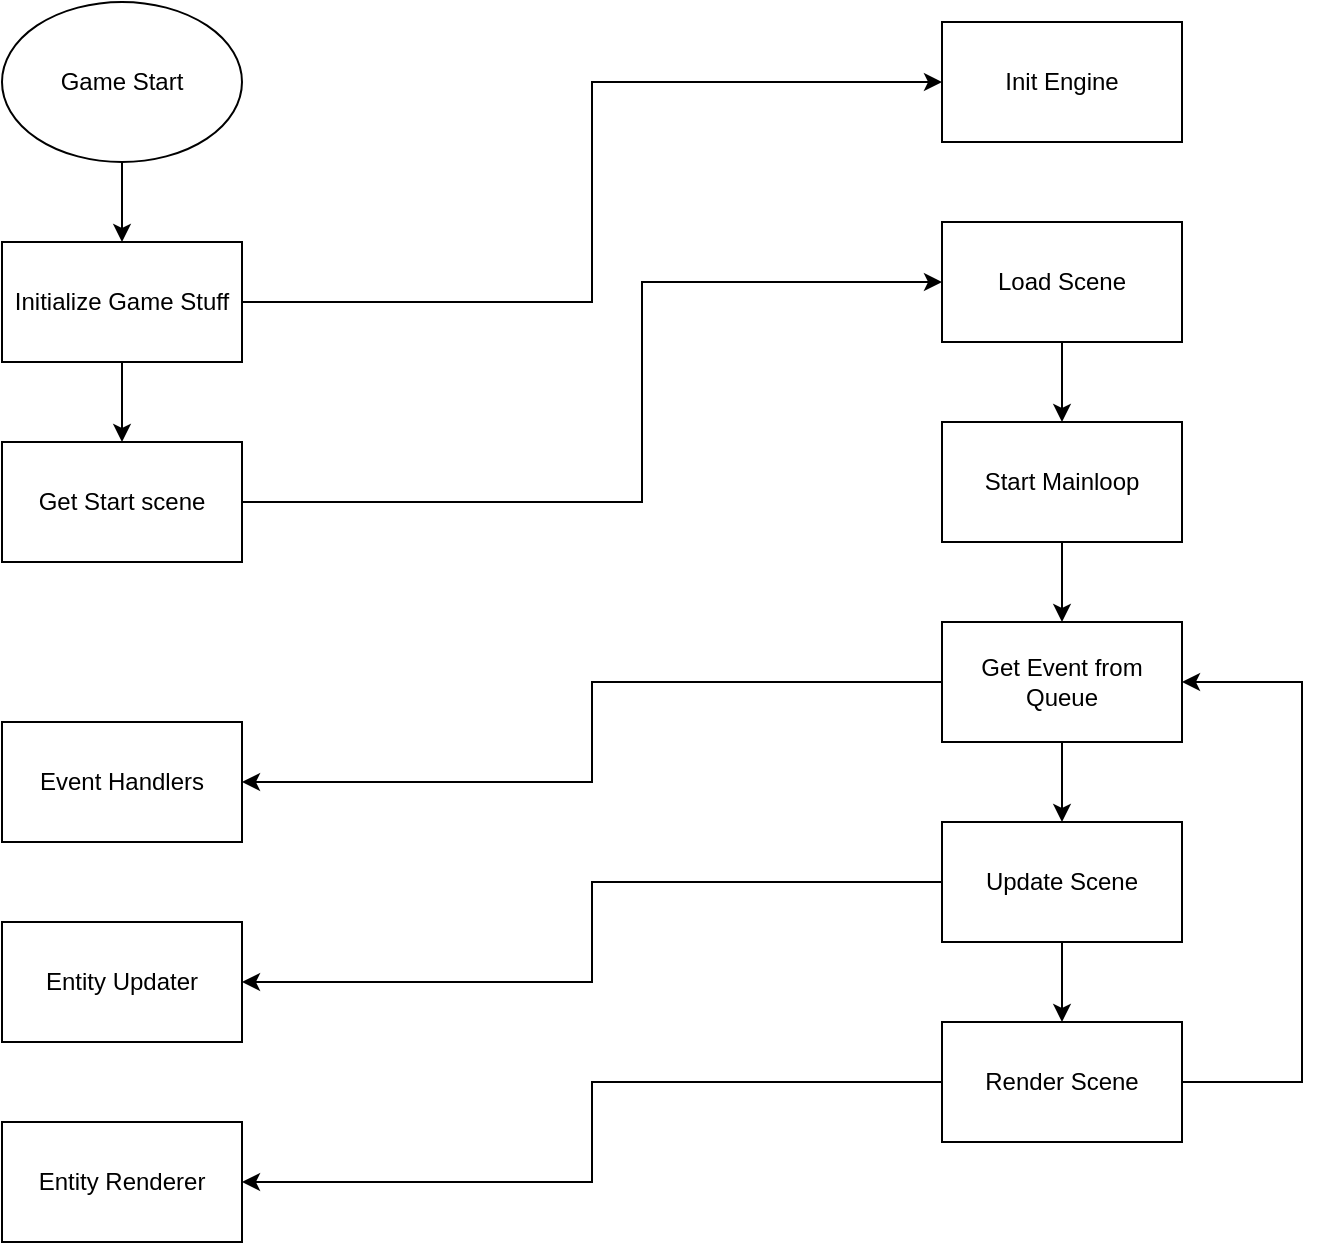 <mxfile version="17.4.2" type="device"><diagram id="_N7vndkU3anINx4IFCfK" name="Page-1"><mxGraphModel dx="1038" dy="556" grid="1" gridSize="10" guides="1" tooltips="1" connect="1" arrows="1" fold="1" page="1" pageScale="1" pageWidth="850" pageHeight="1100" math="0" shadow="0"><root><mxCell id="0"/><mxCell id="1" parent="0"/><mxCell id="jUS5h4vuRGSlVPXoDIuq-4" value="" style="edgeStyle=orthogonalEdgeStyle;rounded=0;orthogonalLoop=1;jettySize=auto;html=1;" edge="1" parent="1" source="jUS5h4vuRGSlVPXoDIuq-1" target="jUS5h4vuRGSlVPXoDIuq-2"><mxGeometry relative="1" as="geometry"/></mxCell><mxCell id="jUS5h4vuRGSlVPXoDIuq-1" value="&lt;div&gt;Game Start&lt;/div&gt;" style="ellipse;whiteSpace=wrap;html=1;" vertex="1" parent="1"><mxGeometry x="80" y="40" width="120" height="80" as="geometry"/></mxCell><mxCell id="jUS5h4vuRGSlVPXoDIuq-5" style="edgeStyle=orthogonalEdgeStyle;rounded=0;orthogonalLoop=1;jettySize=auto;html=1;entryX=0;entryY=0.5;entryDx=0;entryDy=0;" edge="1" parent="1" source="jUS5h4vuRGSlVPXoDIuq-2" target="jUS5h4vuRGSlVPXoDIuq-3"><mxGeometry relative="1" as="geometry"/></mxCell><mxCell id="jUS5h4vuRGSlVPXoDIuq-7" value="" style="edgeStyle=orthogonalEdgeStyle;rounded=0;orthogonalLoop=1;jettySize=auto;html=1;" edge="1" parent="1" source="jUS5h4vuRGSlVPXoDIuq-2" target="jUS5h4vuRGSlVPXoDIuq-6"><mxGeometry relative="1" as="geometry"/></mxCell><mxCell id="jUS5h4vuRGSlVPXoDIuq-2" value="Initialize Game Stuff" style="rounded=0;whiteSpace=wrap;html=1;" vertex="1" parent="1"><mxGeometry x="80" y="160" width="120" height="60" as="geometry"/></mxCell><mxCell id="jUS5h4vuRGSlVPXoDIuq-3" value="Init Engine" style="rounded=0;whiteSpace=wrap;html=1;" vertex="1" parent="1"><mxGeometry x="550" y="50" width="120" height="60" as="geometry"/></mxCell><mxCell id="jUS5h4vuRGSlVPXoDIuq-12" style="edgeStyle=orthogonalEdgeStyle;rounded=0;orthogonalLoop=1;jettySize=auto;html=1;entryX=0;entryY=0.5;entryDx=0;entryDy=0;" edge="1" parent="1" source="jUS5h4vuRGSlVPXoDIuq-6" target="jUS5h4vuRGSlVPXoDIuq-8"><mxGeometry relative="1" as="geometry"><Array as="points"><mxPoint x="400" y="290"/><mxPoint x="400" y="180"/></Array></mxGeometry></mxCell><mxCell id="jUS5h4vuRGSlVPXoDIuq-6" value="Get Start scene" style="rounded=0;whiteSpace=wrap;html=1;" vertex="1" parent="1"><mxGeometry x="80" y="260" width="120" height="60" as="geometry"/></mxCell><mxCell id="jUS5h4vuRGSlVPXoDIuq-11" value="" style="edgeStyle=orthogonalEdgeStyle;rounded=0;orthogonalLoop=1;jettySize=auto;html=1;" edge="1" parent="1" source="jUS5h4vuRGSlVPXoDIuq-8" target="jUS5h4vuRGSlVPXoDIuq-9"><mxGeometry relative="1" as="geometry"/></mxCell><mxCell id="jUS5h4vuRGSlVPXoDIuq-8" value="&lt;div&gt;Load Scene&lt;/div&gt;" style="rounded=0;whiteSpace=wrap;html=1;" vertex="1" parent="1"><mxGeometry x="550" y="150" width="120" height="60" as="geometry"/></mxCell><mxCell id="jUS5h4vuRGSlVPXoDIuq-16" value="" style="edgeStyle=orthogonalEdgeStyle;rounded=0;orthogonalLoop=1;jettySize=auto;html=1;" edge="1" parent="1" source="jUS5h4vuRGSlVPXoDIuq-9" target="jUS5h4vuRGSlVPXoDIuq-13"><mxGeometry relative="1" as="geometry"/></mxCell><mxCell id="jUS5h4vuRGSlVPXoDIuq-9" value="Start Mainloop" style="rounded=0;whiteSpace=wrap;html=1;" vertex="1" parent="1"><mxGeometry x="550" y="250" width="120" height="60" as="geometry"/></mxCell><mxCell id="jUS5h4vuRGSlVPXoDIuq-17" style="edgeStyle=orthogonalEdgeStyle;rounded=0;orthogonalLoop=1;jettySize=auto;html=1;entryX=1;entryY=0.5;entryDx=0;entryDy=0;" edge="1" parent="1" source="jUS5h4vuRGSlVPXoDIuq-13" target="jUS5h4vuRGSlVPXoDIuq-14"><mxGeometry relative="1" as="geometry"/></mxCell><mxCell id="jUS5h4vuRGSlVPXoDIuq-21" value="" style="edgeStyle=orthogonalEdgeStyle;rounded=0;orthogonalLoop=1;jettySize=auto;html=1;" edge="1" parent="1" source="jUS5h4vuRGSlVPXoDIuq-13" target="jUS5h4vuRGSlVPXoDIuq-18"><mxGeometry relative="1" as="geometry"/></mxCell><mxCell id="jUS5h4vuRGSlVPXoDIuq-13" value="Get Event from Queue" style="rounded=0;whiteSpace=wrap;html=1;" vertex="1" parent="1"><mxGeometry x="550" y="350" width="120" height="60" as="geometry"/></mxCell><mxCell id="jUS5h4vuRGSlVPXoDIuq-14" value="Event Handlers" style="rounded=0;whiteSpace=wrap;html=1;" vertex="1" parent="1"><mxGeometry x="80" y="400" width="120" height="60" as="geometry"/></mxCell><mxCell id="jUS5h4vuRGSlVPXoDIuq-20" style="edgeStyle=orthogonalEdgeStyle;rounded=0;orthogonalLoop=1;jettySize=auto;html=1;entryX=1;entryY=0.5;entryDx=0;entryDy=0;" edge="1" parent="1" source="jUS5h4vuRGSlVPXoDIuq-18" target="jUS5h4vuRGSlVPXoDIuq-19"><mxGeometry relative="1" as="geometry"/></mxCell><mxCell id="jUS5h4vuRGSlVPXoDIuq-23" value="" style="edgeStyle=orthogonalEdgeStyle;rounded=0;orthogonalLoop=1;jettySize=auto;html=1;" edge="1" parent="1" source="jUS5h4vuRGSlVPXoDIuq-18" target="jUS5h4vuRGSlVPXoDIuq-22"><mxGeometry relative="1" as="geometry"/></mxCell><mxCell id="jUS5h4vuRGSlVPXoDIuq-18" value="Update Scene" style="rounded=0;whiteSpace=wrap;html=1;" vertex="1" parent="1"><mxGeometry x="550" y="450" width="120" height="60" as="geometry"/></mxCell><mxCell id="jUS5h4vuRGSlVPXoDIuq-19" value="Entity Updater" style="rounded=0;whiteSpace=wrap;html=1;" vertex="1" parent="1"><mxGeometry x="80" y="500" width="120" height="60" as="geometry"/></mxCell><mxCell id="jUS5h4vuRGSlVPXoDIuq-25" style="edgeStyle=orthogonalEdgeStyle;rounded=0;orthogonalLoop=1;jettySize=auto;html=1;entryX=1;entryY=0.5;entryDx=0;entryDy=0;" edge="1" parent="1" source="jUS5h4vuRGSlVPXoDIuq-22" target="jUS5h4vuRGSlVPXoDIuq-24"><mxGeometry relative="1" as="geometry"/></mxCell><mxCell id="jUS5h4vuRGSlVPXoDIuq-26" style="edgeStyle=orthogonalEdgeStyle;rounded=0;orthogonalLoop=1;jettySize=auto;html=1;entryX=1;entryY=0.5;entryDx=0;entryDy=0;exitX=1;exitY=0.5;exitDx=0;exitDy=0;" edge="1" parent="1" source="jUS5h4vuRGSlVPXoDIuq-22" target="jUS5h4vuRGSlVPXoDIuq-13"><mxGeometry relative="1" as="geometry"><Array as="points"><mxPoint x="730" y="580"/><mxPoint x="730" y="380"/></Array></mxGeometry></mxCell><mxCell id="jUS5h4vuRGSlVPXoDIuq-22" value="Render Scene" style="rounded=0;whiteSpace=wrap;html=1;" vertex="1" parent="1"><mxGeometry x="550" y="550" width="120" height="60" as="geometry"/></mxCell><mxCell id="jUS5h4vuRGSlVPXoDIuq-24" value="Entity Renderer" style="rounded=0;whiteSpace=wrap;html=1;" vertex="1" parent="1"><mxGeometry x="80" y="600" width="120" height="60" as="geometry"/></mxCell></root></mxGraphModel></diagram></mxfile>